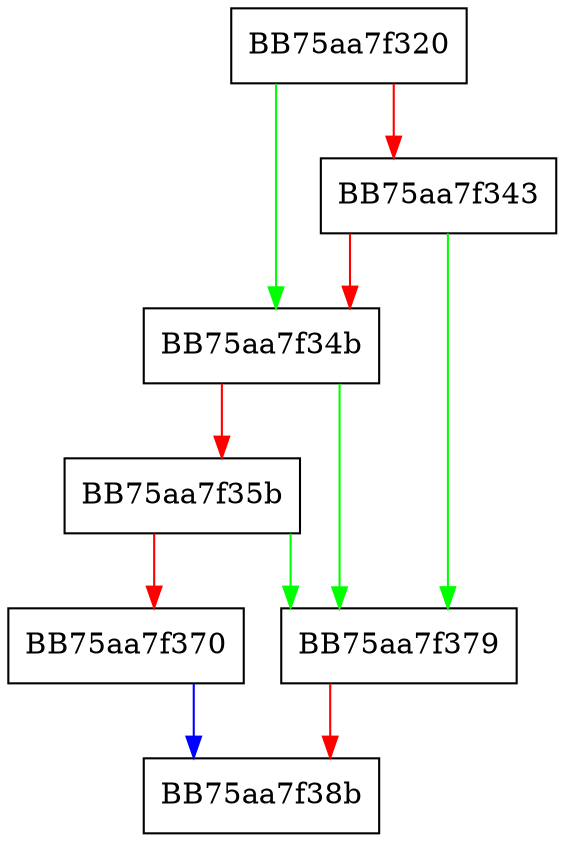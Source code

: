 digraph mmap64_cached {
  node [shape="box"];
  graph [splines=ortho];
  BB75aa7f320 -> BB75aa7f34b [color="green"];
  BB75aa7f320 -> BB75aa7f343 [color="red"];
  BB75aa7f343 -> BB75aa7f379 [color="green"];
  BB75aa7f343 -> BB75aa7f34b [color="red"];
  BB75aa7f34b -> BB75aa7f379 [color="green"];
  BB75aa7f34b -> BB75aa7f35b [color="red"];
  BB75aa7f35b -> BB75aa7f379 [color="green"];
  BB75aa7f35b -> BB75aa7f370 [color="red"];
  BB75aa7f370 -> BB75aa7f38b [color="blue"];
  BB75aa7f379 -> BB75aa7f38b [color="red"];
}